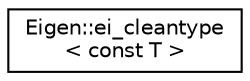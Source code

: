 digraph "Graphical Class Hierarchy"
{
  edge [fontname="Helvetica",fontsize="10",labelfontname="Helvetica",labelfontsize="10"];
  node [fontname="Helvetica",fontsize="10",shape=record];
  rankdir="LR";
  Node1 [label="Eigen::ei_cleantype\l\< const T \>",height=0.2,width=0.4,color="black", fillcolor="white", style="filled",URL="$struct_eigen_1_1ei__cleantype_3_01const_01_t_01_4.html"];
}
